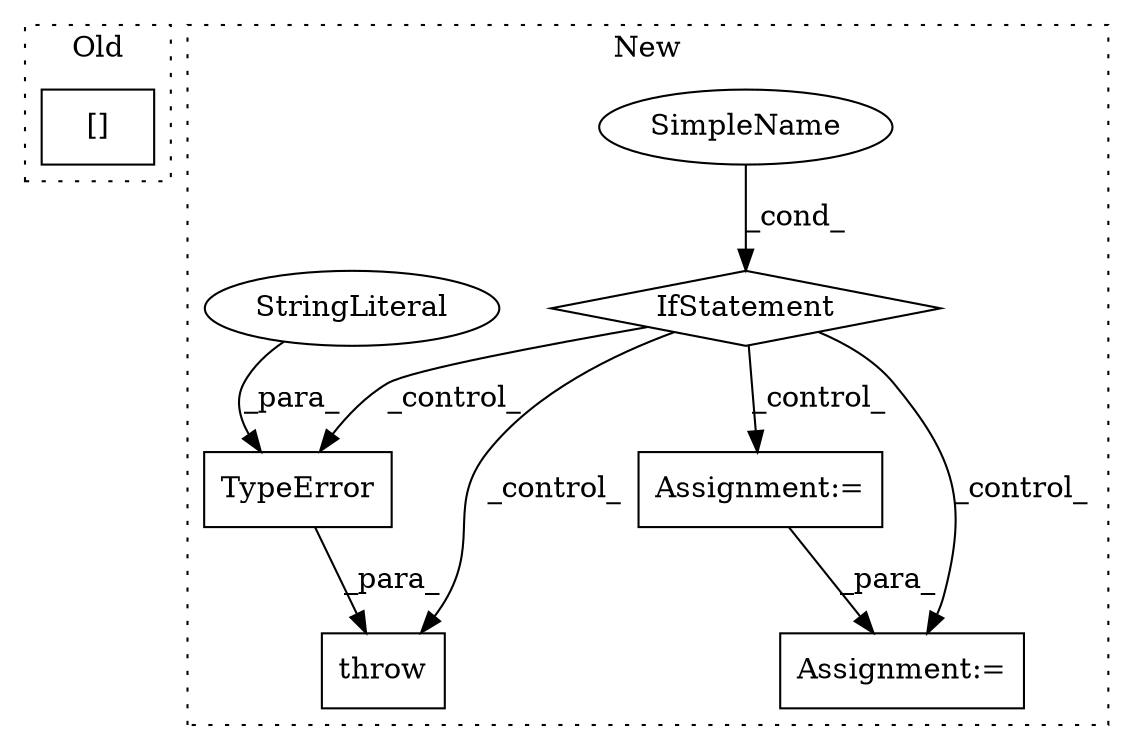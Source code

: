 digraph G {
subgraph cluster0 {
1 [label="[]" a="2" s="11587,11600" l="11,1" shape="box"];
label = "Old";
style="dotted";
}
subgraph cluster1 {
2 [label="TypeError" a="32" s="12025,12066" l="10,1" shape="box"];
3 [label="IfStatement" a="25" s="11522,11540" l="4,2" shape="diamond"];
4 [label="SimpleName" a="42" s="" l="" shape="ellipse"];
5 [label="StringLiteral" a="45" s="12035" l="31" shape="ellipse"];
6 [label="throw" a="53" s="12019" l="6" shape="box"];
7 [label="Assignment:=" a="7" s="11572" l="1" shape="box"];
8 [label="Assignment:=" a="7" s="11839" l="1" shape="box"];
label = "New";
style="dotted";
}
2 -> 6 [label="_para_"];
3 -> 2 [label="_control_"];
3 -> 8 [label="_control_"];
3 -> 6 [label="_control_"];
3 -> 7 [label="_control_"];
4 -> 3 [label="_cond_"];
5 -> 2 [label="_para_"];
7 -> 8 [label="_para_"];
}